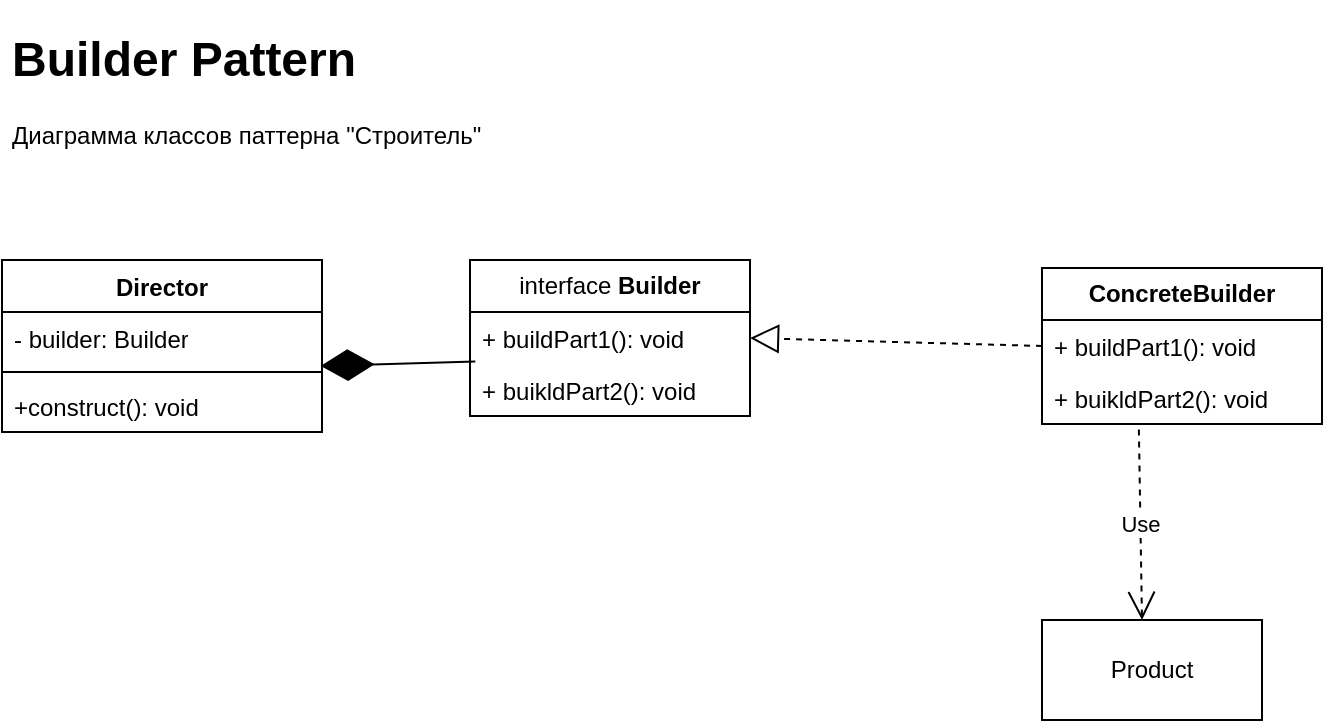 <mxfile version="21.1.2" type="device">
  <diagram name="Страница 1" id="RzgP6NnkNnNb2ityEKiu">
    <mxGraphModel dx="2122" dy="866" grid="1" gridSize="10" guides="1" tooltips="1" connect="1" arrows="1" fold="1" page="1" pageScale="1" pageWidth="827" pageHeight="1169" math="0" shadow="0">
      <root>
        <mxCell id="0" />
        <mxCell id="1" parent="0" />
        <mxCell id="SbtCvOW6cfJp3y925OIl-1" value="&lt;h1&gt;Builder Pattern&lt;/h1&gt;&lt;p&gt;Диаграмма классов паттерна &quot;Строитель&quot;&lt;/p&gt;" style="text;html=1;strokeColor=none;fillColor=none;spacing=5;spacingTop=-20;whiteSpace=wrap;overflow=hidden;rounded=0;" parent="1" vertex="1">
          <mxGeometry x="40" y="80" width="290" height="80" as="geometry" />
        </mxCell>
        <mxCell id="zovOD26Wvx0tlRajLkJ9-6" value="Director" style="swimlane;fontStyle=1;align=center;verticalAlign=top;childLayout=stackLayout;horizontal=1;startSize=26;horizontalStack=0;resizeParent=1;resizeParentMax=0;resizeLast=0;collapsible=1;marginBottom=0;whiteSpace=wrap;html=1;" vertex="1" parent="1">
          <mxGeometry x="40" y="200" width="160" height="86" as="geometry" />
        </mxCell>
        <mxCell id="zovOD26Wvx0tlRajLkJ9-7" value="- builder: Builder" style="text;strokeColor=none;fillColor=none;align=left;verticalAlign=top;spacingLeft=4;spacingRight=4;overflow=hidden;rotatable=0;points=[[0,0.5],[1,0.5]];portConstraint=eastwest;whiteSpace=wrap;html=1;" vertex="1" parent="zovOD26Wvx0tlRajLkJ9-6">
          <mxGeometry y="26" width="160" height="26" as="geometry" />
        </mxCell>
        <mxCell id="zovOD26Wvx0tlRajLkJ9-8" value="" style="line;strokeWidth=1;fillColor=none;align=left;verticalAlign=middle;spacingTop=-1;spacingLeft=3;spacingRight=3;rotatable=0;labelPosition=right;points=[];portConstraint=eastwest;strokeColor=inherit;" vertex="1" parent="zovOD26Wvx0tlRajLkJ9-6">
          <mxGeometry y="52" width="160" height="8" as="geometry" />
        </mxCell>
        <mxCell id="zovOD26Wvx0tlRajLkJ9-9" value="+construct(): void" style="text;strokeColor=none;fillColor=none;align=left;verticalAlign=top;spacingLeft=4;spacingRight=4;overflow=hidden;rotatable=0;points=[[0,0.5],[1,0.5]];portConstraint=eastwest;whiteSpace=wrap;html=1;" vertex="1" parent="zovOD26Wvx0tlRajLkJ9-6">
          <mxGeometry y="60" width="160" height="26" as="geometry" />
        </mxCell>
        <mxCell id="zovOD26Wvx0tlRajLkJ9-10" value="interface &lt;b&gt;Builder&lt;/b&gt;" style="swimlane;fontStyle=0;childLayout=stackLayout;horizontal=1;startSize=26;fillColor=none;horizontalStack=0;resizeParent=1;resizeParentMax=0;resizeLast=0;collapsible=1;marginBottom=0;whiteSpace=wrap;html=1;" vertex="1" parent="1">
          <mxGeometry x="274" y="200" width="140" height="78" as="geometry" />
        </mxCell>
        <mxCell id="zovOD26Wvx0tlRajLkJ9-11" value="+ buildPart1(): void" style="text;strokeColor=none;fillColor=none;align=left;verticalAlign=top;spacingLeft=4;spacingRight=4;overflow=hidden;rotatable=0;points=[[0,0.5],[1,0.5]];portConstraint=eastwest;whiteSpace=wrap;html=1;" vertex="1" parent="zovOD26Wvx0tlRajLkJ9-10">
          <mxGeometry y="26" width="140" height="26" as="geometry" />
        </mxCell>
        <mxCell id="zovOD26Wvx0tlRajLkJ9-12" value="+ buikldPart2(): void" style="text;strokeColor=none;fillColor=none;align=left;verticalAlign=top;spacingLeft=4;spacingRight=4;overflow=hidden;rotatable=0;points=[[0,0.5],[1,0.5]];portConstraint=eastwest;whiteSpace=wrap;html=1;" vertex="1" parent="zovOD26Wvx0tlRajLkJ9-10">
          <mxGeometry y="52" width="140" height="26" as="geometry" />
        </mxCell>
        <mxCell id="zovOD26Wvx0tlRajLkJ9-14" value="" style="endArrow=diamondThin;endFill=1;endSize=24;html=1;rounded=0;entryX=0.996;entryY=1.037;entryDx=0;entryDy=0;entryPerimeter=0;exitX=0.019;exitY=-0.05;exitDx=0;exitDy=0;exitPerimeter=0;" edge="1" parent="1" source="zovOD26Wvx0tlRajLkJ9-12" target="zovOD26Wvx0tlRajLkJ9-7">
          <mxGeometry width="160" relative="1" as="geometry">
            <mxPoint x="450" y="440" as="sourcePoint" />
            <mxPoint x="610" y="440" as="targetPoint" />
          </mxGeometry>
        </mxCell>
        <mxCell id="zovOD26Wvx0tlRajLkJ9-15" value="&lt;b&gt;ConcreteBuilder&lt;/b&gt;" style="swimlane;fontStyle=0;childLayout=stackLayout;horizontal=1;startSize=26;fillColor=none;horizontalStack=0;resizeParent=1;resizeParentMax=0;resizeLast=0;collapsible=1;marginBottom=0;whiteSpace=wrap;html=1;" vertex="1" parent="1">
          <mxGeometry x="560" y="204" width="140" height="78" as="geometry" />
        </mxCell>
        <mxCell id="zovOD26Wvx0tlRajLkJ9-16" value="+ buildPart1(): void" style="text;strokeColor=none;fillColor=none;align=left;verticalAlign=top;spacingLeft=4;spacingRight=4;overflow=hidden;rotatable=0;points=[[0,0.5],[1,0.5]];portConstraint=eastwest;whiteSpace=wrap;html=1;" vertex="1" parent="zovOD26Wvx0tlRajLkJ9-15">
          <mxGeometry y="26" width="140" height="26" as="geometry" />
        </mxCell>
        <mxCell id="zovOD26Wvx0tlRajLkJ9-17" value="+ buikldPart2(): void" style="text;strokeColor=none;fillColor=none;align=left;verticalAlign=top;spacingLeft=4;spacingRight=4;overflow=hidden;rotatable=0;points=[[0,0.5],[1,0.5]];portConstraint=eastwest;whiteSpace=wrap;html=1;" vertex="1" parent="zovOD26Wvx0tlRajLkJ9-15">
          <mxGeometry y="52" width="140" height="26" as="geometry" />
        </mxCell>
        <mxCell id="zovOD26Wvx0tlRajLkJ9-21" value="" style="endArrow=block;dashed=1;endFill=0;endSize=12;html=1;rounded=0;entryX=1;entryY=0.5;entryDx=0;entryDy=0;exitX=0;exitY=0.5;exitDx=0;exitDy=0;" edge="1" parent="1" source="zovOD26Wvx0tlRajLkJ9-16" target="zovOD26Wvx0tlRajLkJ9-11">
          <mxGeometry width="160" relative="1" as="geometry">
            <mxPoint x="450" y="440" as="sourcePoint" />
            <mxPoint x="610" y="440" as="targetPoint" />
          </mxGeometry>
        </mxCell>
        <mxCell id="zovOD26Wvx0tlRajLkJ9-22" value="Use" style="endArrow=open;endSize=12;dashed=1;html=1;rounded=0;exitX=0.346;exitY=1.107;exitDx=0;exitDy=0;exitPerimeter=0;" edge="1" parent="1" source="zovOD26Wvx0tlRajLkJ9-17">
          <mxGeometry width="160" relative="1" as="geometry">
            <mxPoint x="450" y="440" as="sourcePoint" />
            <mxPoint x="610" y="380" as="targetPoint" />
          </mxGeometry>
        </mxCell>
        <mxCell id="zovOD26Wvx0tlRajLkJ9-23" value="Product" style="html=1;whiteSpace=wrap;" vertex="1" parent="1">
          <mxGeometry x="560" y="380" width="110" height="50" as="geometry" />
        </mxCell>
      </root>
    </mxGraphModel>
  </diagram>
</mxfile>
